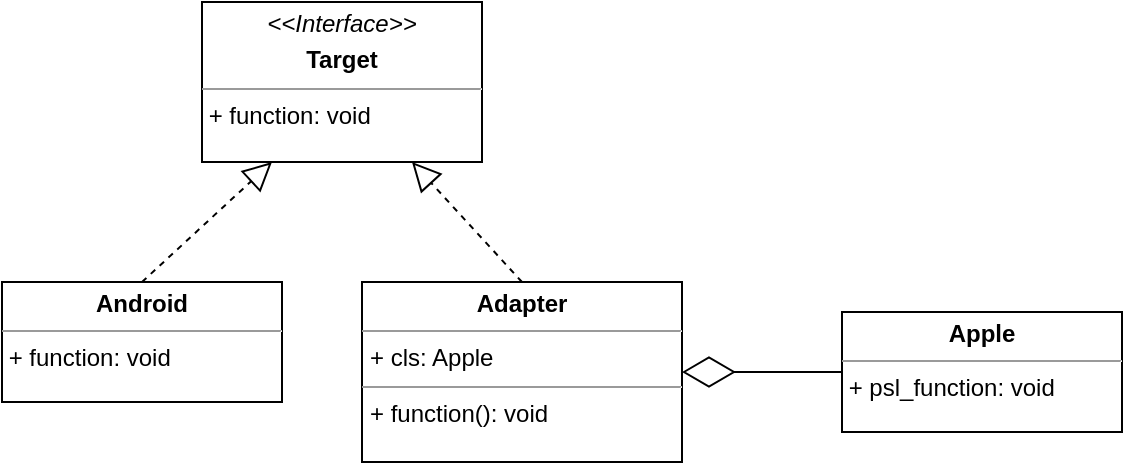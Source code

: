 <mxfile version="14.6.13" type="device"><diagram id="U_sh-u6wcrTlSTqT0JFy" name="第 1 页"><mxGraphModel dx="981" dy="567" grid="1" gridSize="10" guides="1" tooltips="1" connect="1" arrows="1" fold="1" page="1" pageScale="1" pageWidth="827" pageHeight="1169" math="0" shadow="0"><root><mxCell id="0"/><mxCell id="1" parent="0"/><mxCell id="fBTrIBMMmdhXskJ1bi6r-2" value="&lt;p style=&quot;margin: 0px ; margin-top: 4px ; text-align: center&quot;&gt;&lt;b&gt;Android&lt;/b&gt;&lt;/p&gt;&lt;hr size=&quot;1&quot;&gt;&lt;div style=&quot;height: 2px&quot;&gt;&amp;nbsp;+ function: void&lt;/div&gt;" style="verticalAlign=top;align=left;overflow=fill;fontSize=12;fontFamily=Helvetica;html=1;" vertex="1" parent="1"><mxGeometry x="60" y="160" width="140" height="60" as="geometry"/></mxCell><mxCell id="fBTrIBMMmdhXskJ1bi6r-3" value="&lt;p style=&quot;margin: 0px ; margin-top: 4px ; text-align: center&quot;&gt;&lt;b&gt;Apple&lt;/b&gt;&lt;/p&gt;&lt;hr size=&quot;1&quot;&gt;&lt;div style=&quot;height: 2px&quot;&gt;&amp;nbsp;+ psl_function: void&lt;/div&gt;" style="verticalAlign=top;align=left;overflow=fill;fontSize=12;fontFamily=Helvetica;html=1;" vertex="1" parent="1"><mxGeometry x="480" y="175" width="140" height="60" as="geometry"/></mxCell><mxCell id="fBTrIBMMmdhXskJ1bi6r-4" value="&lt;p style=&quot;margin: 0px ; margin-top: 4px ; text-align: center&quot;&gt;&lt;i&gt;&amp;lt;&amp;lt;Interface&amp;gt;&amp;gt;&lt;/i&gt;&lt;b&gt;&lt;br&gt;&lt;/b&gt;&lt;/p&gt;&lt;p style=&quot;margin: 0px ; margin-top: 4px ; text-align: center&quot;&gt;&lt;b&gt;Target&lt;/b&gt;&lt;/p&gt;&lt;hr size=&quot;1&quot;&gt;&lt;div style=&quot;height: 2px&quot;&gt;&amp;nbsp;+ function: void&lt;/div&gt;" style="verticalAlign=top;align=left;overflow=fill;fontSize=12;fontFamily=Helvetica;html=1;" vertex="1" parent="1"><mxGeometry x="160" y="20" width="140" height="80" as="geometry"/></mxCell><mxCell id="fBTrIBMMmdhXskJ1bi6r-7" value="&lt;p style=&quot;margin: 0px ; margin-top: 4px ; text-align: center&quot;&gt;&lt;b&gt;Adapter&lt;/b&gt;&lt;/p&gt;&lt;hr size=&quot;1&quot;&gt;&lt;p style=&quot;margin: 0px ; margin-left: 4px&quot;&gt;+ cls: Apple&lt;/p&gt;&lt;hr size=&quot;1&quot;&gt;&lt;p style=&quot;margin: 0px ; margin-left: 4px&quot;&gt;+ function(): void&lt;/p&gt;" style="verticalAlign=top;align=left;overflow=fill;fontSize=12;fontFamily=Helvetica;html=1;" vertex="1" parent="1"><mxGeometry x="240" y="160" width="160" height="90" as="geometry"/></mxCell><mxCell id="fBTrIBMMmdhXskJ1bi6r-12" value="" style="endArrow=block;dashed=1;endFill=0;endSize=12;html=1;entryX=0.25;entryY=1;entryDx=0;entryDy=0;exitX=0.5;exitY=0;exitDx=0;exitDy=0;" edge="1" parent="1" source="fBTrIBMMmdhXskJ1bi6r-2" target="fBTrIBMMmdhXskJ1bi6r-4"><mxGeometry width="160" relative="1" as="geometry"><mxPoint x="90" y="290" as="sourcePoint"/><mxPoint x="250" y="290" as="targetPoint"/></mxGeometry></mxCell><mxCell id="fBTrIBMMmdhXskJ1bi6r-13" value="" style="endArrow=block;dashed=1;endFill=0;endSize=12;html=1;entryX=0.75;entryY=1;entryDx=0;entryDy=0;exitX=0.5;exitY=0;exitDx=0;exitDy=0;" edge="1" parent="1" source="fBTrIBMMmdhXskJ1bi6r-7" target="fBTrIBMMmdhXskJ1bi6r-4"><mxGeometry width="160" relative="1" as="geometry"><mxPoint x="140" y="170.0" as="sourcePoint"/><mxPoint x="205" y="110" as="targetPoint"/></mxGeometry></mxCell><mxCell id="fBTrIBMMmdhXskJ1bi6r-14" value="" style="endArrow=diamondThin;endFill=0;endSize=24;html=1;entryX=1;entryY=0.5;entryDx=0;entryDy=0;exitX=0;exitY=0.5;exitDx=0;exitDy=0;" edge="1" parent="1" source="fBTrIBMMmdhXskJ1bi6r-3" target="fBTrIBMMmdhXskJ1bi6r-7"><mxGeometry width="160" relative="1" as="geometry"><mxPoint x="300" y="300" as="sourcePoint"/><mxPoint x="460" y="300" as="targetPoint"/></mxGeometry></mxCell></root></mxGraphModel></diagram></mxfile>